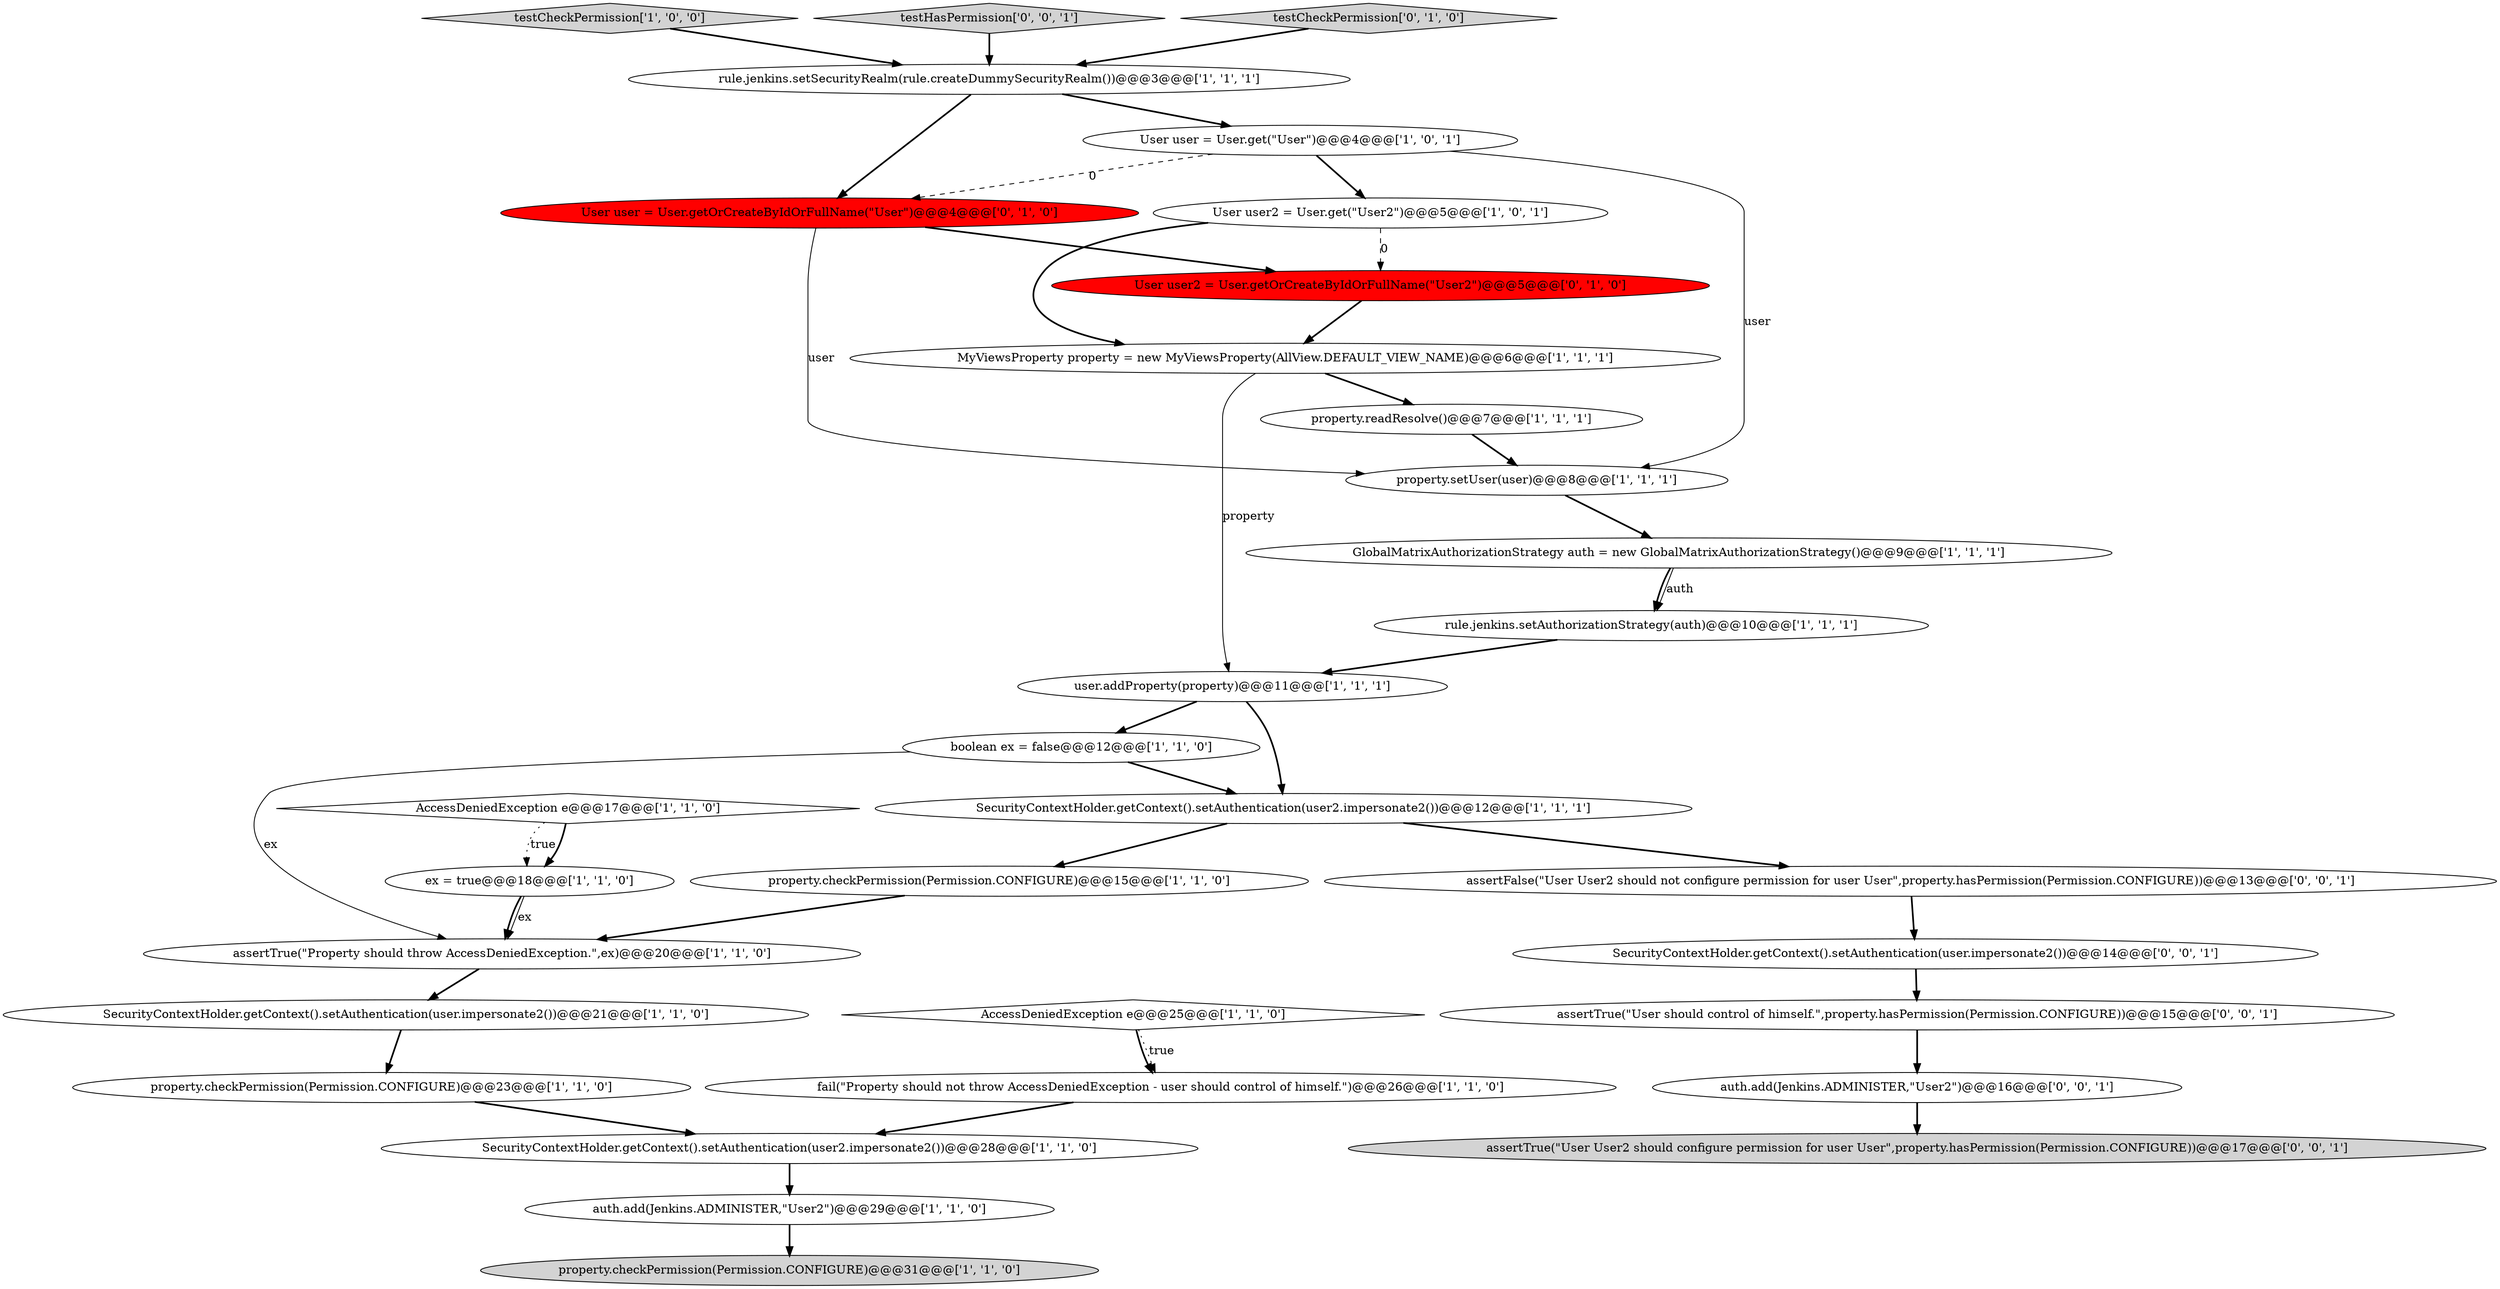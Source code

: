 digraph {
4 [style = filled, label = "property.setUser(user)@@@8@@@['1', '1', '1']", fillcolor = white, shape = ellipse image = "AAA0AAABBB1BBB"];
13 [style = filled, label = "rule.jenkins.setSecurityRealm(rule.createDummySecurityRealm())@@@3@@@['1', '1', '1']", fillcolor = white, shape = ellipse image = "AAA0AAABBB1BBB"];
11 [style = filled, label = "property.readResolve()@@@7@@@['1', '1', '1']", fillcolor = white, shape = ellipse image = "AAA0AAABBB1BBB"];
1 [style = filled, label = "User user2 = User.get(\"User2\")@@@5@@@['1', '0', '1']", fillcolor = white, shape = ellipse image = "AAA0AAABBB1BBB"];
12 [style = filled, label = "SecurityContextHolder.getContext().setAuthentication(user2.impersonate2())@@@12@@@['1', '1', '1']", fillcolor = white, shape = ellipse image = "AAA0AAABBB1BBB"];
17 [style = filled, label = "user.addProperty(property)@@@11@@@['1', '1', '1']", fillcolor = white, shape = ellipse image = "AAA0AAABBB1BBB"];
5 [style = filled, label = "testCheckPermission['1', '0', '0']", fillcolor = lightgray, shape = diamond image = "AAA0AAABBB1BBB"];
23 [style = filled, label = "User user2 = User.getOrCreateByIdOrFullName(\"User2\")@@@5@@@['0', '1', '0']", fillcolor = red, shape = ellipse image = "AAA1AAABBB2BBB"];
18 [style = filled, label = "AccessDeniedException e@@@17@@@['1', '1', '0']", fillcolor = white, shape = diamond image = "AAA0AAABBB1BBB"];
2 [style = filled, label = "property.checkPermission(Permission.CONFIGURE)@@@31@@@['1', '1', '0']", fillcolor = lightgray, shape = ellipse image = "AAA0AAABBB1BBB"];
3 [style = filled, label = "User user = User.get(\"User\")@@@4@@@['1', '0', '1']", fillcolor = white, shape = ellipse image = "AAA0AAABBB1BBB"];
14 [style = filled, label = "rule.jenkins.setAuthorizationStrategy(auth)@@@10@@@['1', '1', '1']", fillcolor = white, shape = ellipse image = "AAA0AAABBB1BBB"];
29 [style = filled, label = "assertFalse(\"User User2 should not configure permission for user User\",property.hasPermission(Permission.CONFIGURE))@@@13@@@['0', '0', '1']", fillcolor = white, shape = ellipse image = "AAA0AAABBB3BBB"];
27 [style = filled, label = "testHasPermission['0', '0', '1']", fillcolor = lightgray, shape = diamond image = "AAA0AAABBB3BBB"];
9 [style = filled, label = "property.checkPermission(Permission.CONFIGURE)@@@23@@@['1', '1', '0']", fillcolor = white, shape = ellipse image = "AAA0AAABBB1BBB"];
30 [style = filled, label = "SecurityContextHolder.getContext().setAuthentication(user.impersonate2())@@@14@@@['0', '0', '1']", fillcolor = white, shape = ellipse image = "AAA0AAABBB3BBB"];
16 [style = filled, label = "ex = true@@@18@@@['1', '1', '0']", fillcolor = white, shape = ellipse image = "AAA0AAABBB1BBB"];
8 [style = filled, label = "SecurityContextHolder.getContext().setAuthentication(user.impersonate2())@@@21@@@['1', '1', '0']", fillcolor = white, shape = ellipse image = "AAA0AAABBB1BBB"];
28 [style = filled, label = "assertTrue(\"User should control of himself.\",property.hasPermission(Permission.CONFIGURE))@@@15@@@['0', '0', '1']", fillcolor = white, shape = ellipse image = "AAA0AAABBB3BBB"];
20 [style = filled, label = "AccessDeniedException e@@@25@@@['1', '1', '0']", fillcolor = white, shape = diamond image = "AAA0AAABBB1BBB"];
0 [style = filled, label = "boolean ex = false@@@12@@@['1', '1', '0']", fillcolor = white, shape = ellipse image = "AAA0AAABBB1BBB"];
22 [style = filled, label = "property.checkPermission(Permission.CONFIGURE)@@@15@@@['1', '1', '0']", fillcolor = white, shape = ellipse image = "AAA0AAABBB1BBB"];
25 [style = filled, label = "User user = User.getOrCreateByIdOrFullName(\"User\")@@@4@@@['0', '1', '0']", fillcolor = red, shape = ellipse image = "AAA1AAABBB2BBB"];
31 [style = filled, label = "assertTrue(\"User User2 should configure permission for user User\",property.hasPermission(Permission.CONFIGURE))@@@17@@@['0', '0', '1']", fillcolor = lightgray, shape = ellipse image = "AAA0AAABBB3BBB"];
24 [style = filled, label = "testCheckPermission['0', '1', '0']", fillcolor = lightgray, shape = diamond image = "AAA0AAABBB2BBB"];
19 [style = filled, label = "assertTrue(\"Property should throw AccessDeniedException.\",ex)@@@20@@@['1', '1', '0']", fillcolor = white, shape = ellipse image = "AAA0AAABBB1BBB"];
10 [style = filled, label = "fail(\"Property should not throw AccessDeniedException - user should control of himself.\")@@@26@@@['1', '1', '0']", fillcolor = white, shape = ellipse image = "AAA0AAABBB1BBB"];
7 [style = filled, label = "GlobalMatrixAuthorizationStrategy auth = new GlobalMatrixAuthorizationStrategy()@@@9@@@['1', '1', '1']", fillcolor = white, shape = ellipse image = "AAA0AAABBB1BBB"];
26 [style = filled, label = "auth.add(Jenkins.ADMINISTER,\"User2\")@@@16@@@['0', '0', '1']", fillcolor = white, shape = ellipse image = "AAA0AAABBB3BBB"];
6 [style = filled, label = "MyViewsProperty property = new MyViewsProperty(AllView.DEFAULT_VIEW_NAME)@@@6@@@['1', '1', '1']", fillcolor = white, shape = ellipse image = "AAA0AAABBB1BBB"];
15 [style = filled, label = "auth.add(Jenkins.ADMINISTER,\"User2\")@@@29@@@['1', '1', '0']", fillcolor = white, shape = ellipse image = "AAA0AAABBB1BBB"];
21 [style = filled, label = "SecurityContextHolder.getContext().setAuthentication(user2.impersonate2())@@@28@@@['1', '1', '0']", fillcolor = white, shape = ellipse image = "AAA0AAABBB1BBB"];
27->13 [style = bold, label=""];
13->25 [style = bold, label=""];
15->2 [style = bold, label=""];
6->17 [style = solid, label="property"];
3->25 [style = dashed, label="0"];
3->1 [style = bold, label=""];
22->19 [style = bold, label=""];
29->30 [style = bold, label=""];
18->16 [style = dotted, label="true"];
25->23 [style = bold, label=""];
21->15 [style = bold, label=""];
0->12 [style = bold, label=""];
11->4 [style = bold, label=""];
14->17 [style = bold, label=""];
28->26 [style = bold, label=""];
10->21 [style = bold, label=""];
0->19 [style = solid, label="ex"];
16->19 [style = bold, label=""];
19->8 [style = bold, label=""];
4->7 [style = bold, label=""];
20->10 [style = bold, label=""];
7->14 [style = bold, label=""];
16->19 [style = solid, label="ex"];
26->31 [style = bold, label=""];
17->12 [style = bold, label=""];
1->6 [style = bold, label=""];
17->0 [style = bold, label=""];
12->29 [style = bold, label=""];
30->28 [style = bold, label=""];
13->3 [style = bold, label=""];
6->11 [style = bold, label=""];
5->13 [style = bold, label=""];
23->6 [style = bold, label=""];
25->4 [style = solid, label="user"];
20->10 [style = dotted, label="true"];
9->21 [style = bold, label=""];
8->9 [style = bold, label=""];
1->23 [style = dashed, label="0"];
7->14 [style = solid, label="auth"];
12->22 [style = bold, label=""];
3->4 [style = solid, label="user"];
24->13 [style = bold, label=""];
18->16 [style = bold, label=""];
}
